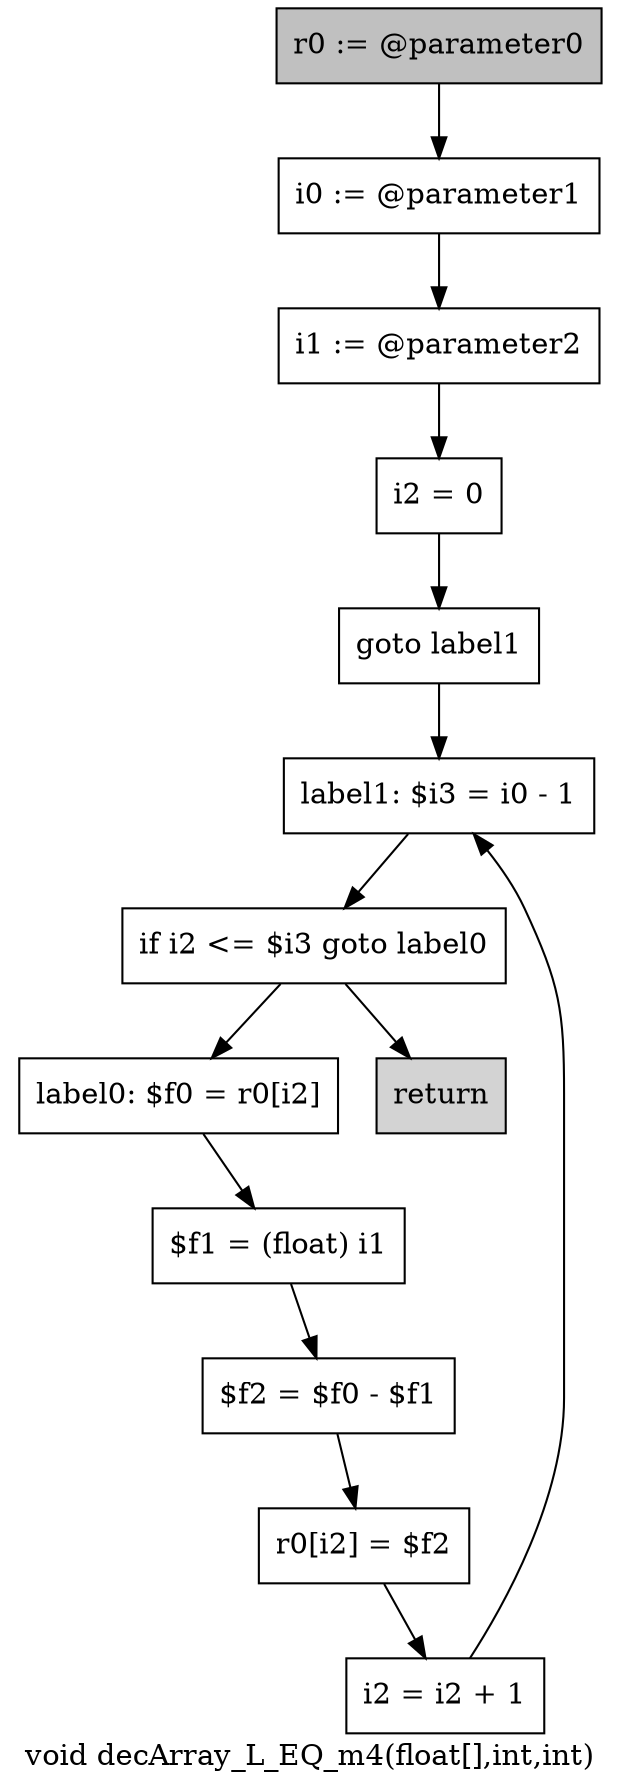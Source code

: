 digraph "void decArray_L_EQ_m4(float[],int,int)" {
    label="void decArray_L_EQ_m4(float[],int,int)";
    node [shape=box];
    "0" [style=filled,fillcolor=gray,label="r0 := @parameter0",];
    "1" [label="i0 := @parameter1",];
    "0"->"1";
    "2" [label="i1 := @parameter2",];
    "1"->"2";
    "3" [label="i2 = 0",];
    "2"->"3";
    "4" [label="goto label1",];
    "3"->"4";
    "10" [label="label1: $i3 = i0 - 1",];
    "4"->"10";
    "5" [label="label0: $f0 = r0[i2]",];
    "6" [label="$f1 = (float) i1",];
    "5"->"6";
    "7" [label="$f2 = $f0 - $f1",];
    "6"->"7";
    "8" [label="r0[i2] = $f2",];
    "7"->"8";
    "9" [label="i2 = i2 + 1",];
    "8"->"9";
    "9"->"10";
    "11" [label="if i2 <= $i3 goto label0",];
    "10"->"11";
    "11"->"5";
    "12" [style=filled,fillcolor=lightgray,label="return",];
    "11"->"12";
}
